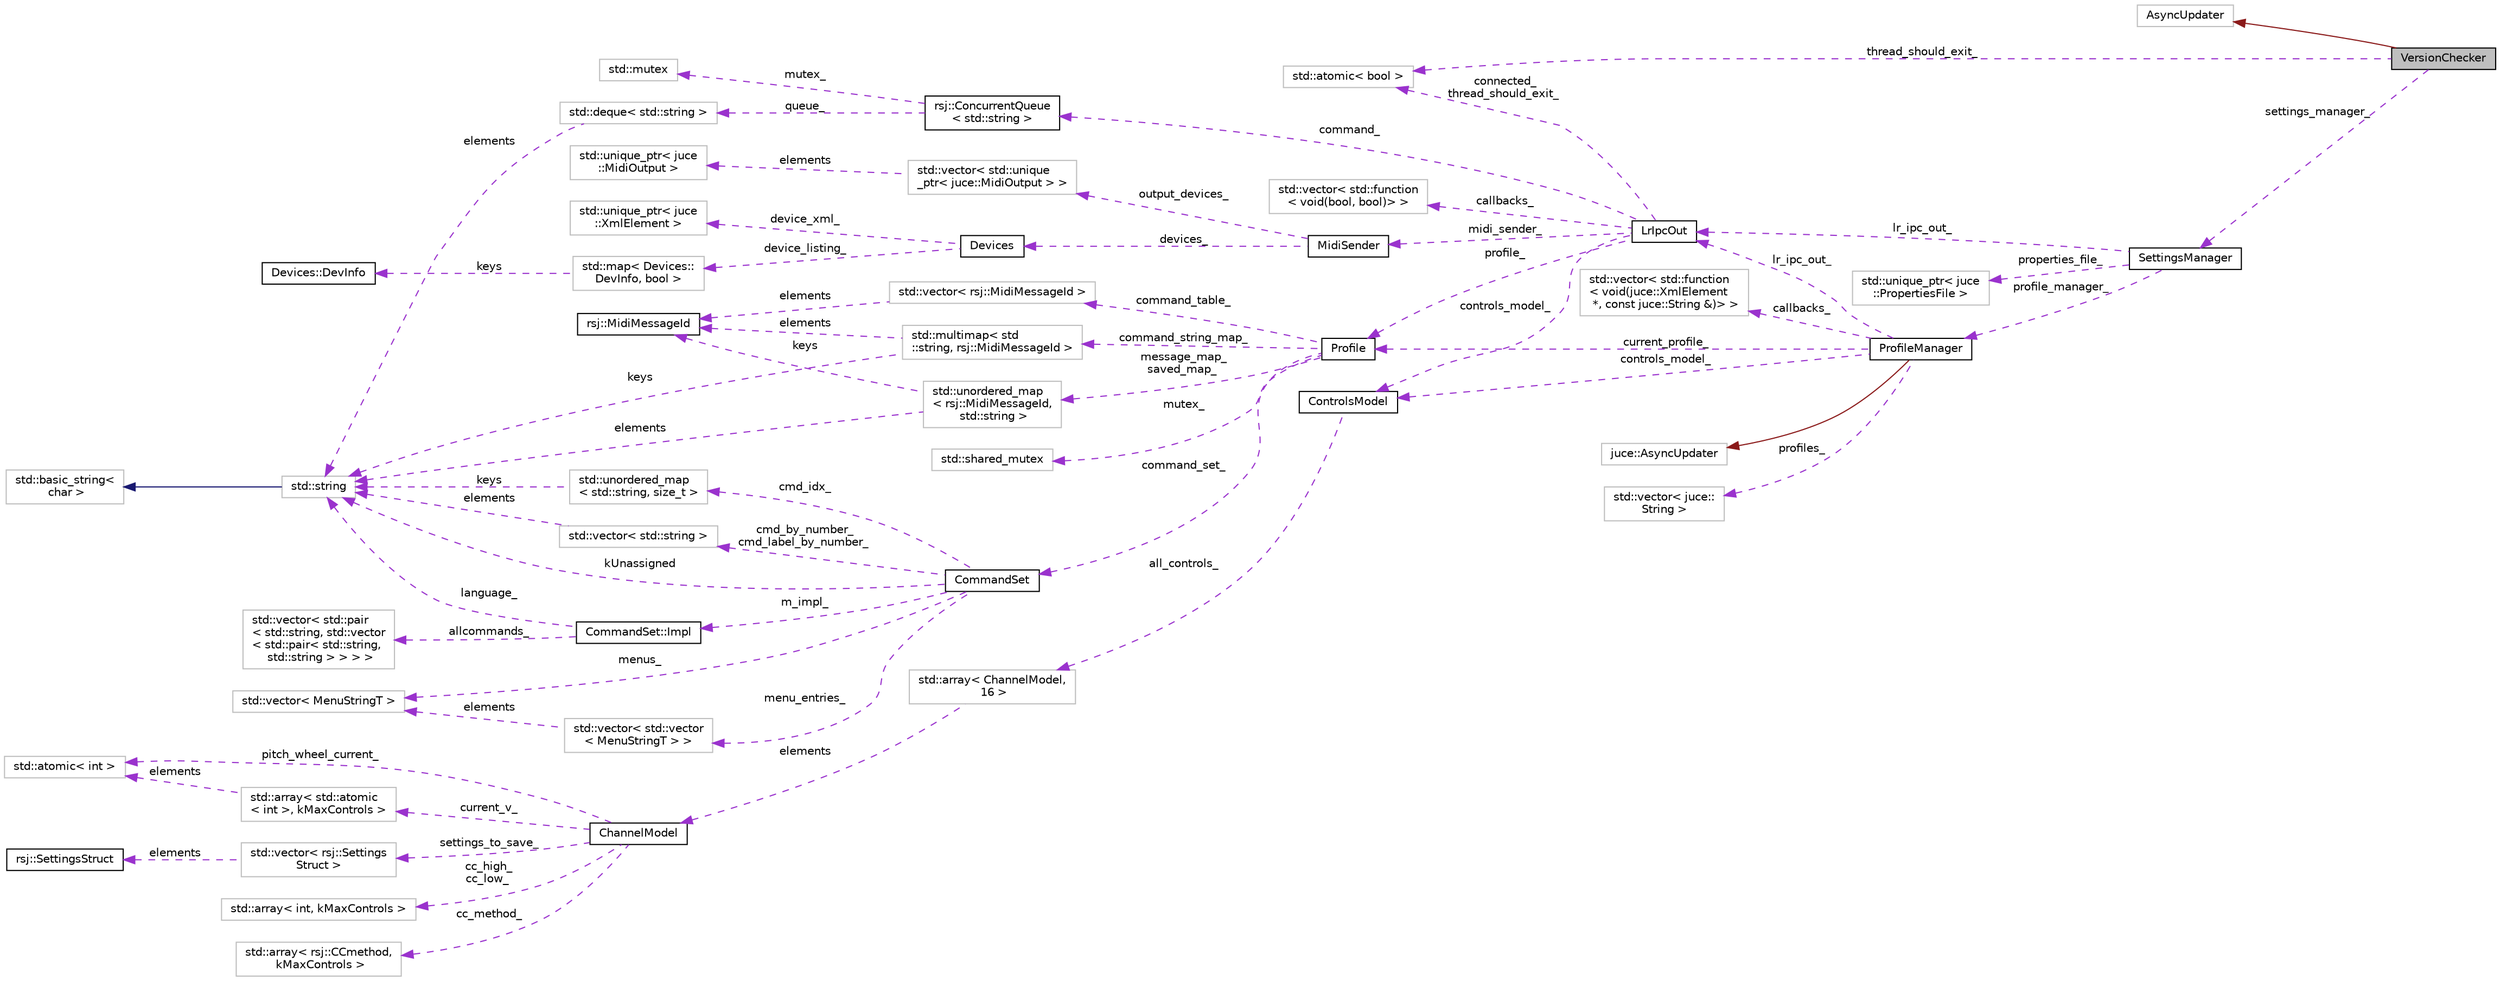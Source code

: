 digraph "VersionChecker"
{
 // INTERACTIVE_SVG=YES
 // LATEX_PDF_SIZE
  edge [fontname="Helvetica",fontsize="10",labelfontname="Helvetica",labelfontsize="10"];
  node [fontname="Helvetica",fontsize="10",shape=record];
  rankdir="LR";
  Node1 [label="VersionChecker",height=0.2,width=0.4,color="black", fillcolor="grey75", style="filled", fontcolor="black",tooltip=" "];
  Node2 -> Node1 [dir="back",color="firebrick4",fontsize="10",style="solid",fontname="Helvetica"];
  Node2 [label="AsyncUpdater",height=0.2,width=0.4,color="grey75", fillcolor="white", style="filled",tooltip=" "];
  Node3 -> Node1 [dir="back",color="darkorchid3",fontsize="10",style="dashed",label=" thread_should_exit_" ,fontname="Helvetica"];
  Node3 [label="std::atomic\< bool \>",height=0.2,width=0.4,color="grey75", fillcolor="white", style="filled",tooltip=" "];
  Node4 -> Node1 [dir="back",color="darkorchid3",fontsize="10",style="dashed",label=" settings_manager_" ,fontname="Helvetica"];
  Node4 [label="SettingsManager",height=0.2,width=0.4,color="black", fillcolor="white", style="filled",URL="$class_settings_manager.html",tooltip=" "];
  Node5 -> Node4 [dir="back",color="darkorchid3",fontsize="10",style="dashed",label=" profile_manager_" ,fontname="Helvetica"];
  Node5 [label="ProfileManager",height=0.2,width=0.4,color="black", fillcolor="white", style="filled",URL="$class_profile_manager.html",tooltip=" "];
  Node6 -> Node5 [dir="back",color="firebrick4",fontsize="10",style="solid",fontname="Helvetica"];
  Node6 [label="juce::AsyncUpdater",height=0.2,width=0.4,color="grey75", fillcolor="white", style="filled",tooltip=" "];
  Node7 -> Node5 [dir="back",color="darkorchid3",fontsize="10",style="dashed",label=" profiles_" ,fontname="Helvetica"];
  Node7 [label="std::vector\< juce::\lString \>",height=0.2,width=0.4,color="grey75", fillcolor="white", style="filled",tooltip=" "];
  Node8 -> Node5 [dir="back",color="darkorchid3",fontsize="10",style="dashed",label=" current_profile_" ,fontname="Helvetica"];
  Node8 [label="Profile",height=0.2,width=0.4,color="black", fillcolor="white", style="filled",URL="$class_profile.html",tooltip=" "];
  Node9 -> Node8 [dir="back",color="darkorchid3",fontsize="10",style="dashed",label=" command_set_" ,fontname="Helvetica"];
  Node9 [label="CommandSet",height=0.2,width=0.4,color="black", fillcolor="white", style="filled",URL="$class_command_set.html",tooltip=" "];
  Node10 -> Node9 [dir="back",color="darkorchid3",fontsize="10",style="dashed",label=" menu_entries_" ,fontname="Helvetica"];
  Node10 [label="std::vector\< std::vector\l\< MenuStringT \> \>",height=0.2,width=0.4,color="grey75", fillcolor="white", style="filled",tooltip=" "];
  Node11 -> Node10 [dir="back",color="darkorchid3",fontsize="10",style="dashed",label=" elements" ,fontname="Helvetica"];
  Node11 [label="std::vector\< MenuStringT \>",height=0.2,width=0.4,color="grey75", fillcolor="white", style="filled",tooltip=" "];
  Node12 -> Node9 [dir="back",color="darkorchid3",fontsize="10",style="dashed",label=" cmd_idx_" ,fontname="Helvetica"];
  Node12 [label="std::unordered_map\l\< std::string, size_t \>",height=0.2,width=0.4,color="grey75", fillcolor="white", style="filled",tooltip=" "];
  Node13 -> Node12 [dir="back",color="darkorchid3",fontsize="10",style="dashed",label=" keys" ,fontname="Helvetica"];
  Node13 [label="std::string",height=0.2,width=0.4,color="grey75", fillcolor="white", style="filled",tooltip="STL class."];
  Node14 -> Node13 [dir="back",color="midnightblue",fontsize="10",style="solid",fontname="Helvetica"];
  Node14 [label="std::basic_string\<\l char \>",height=0.2,width=0.4,color="grey75", fillcolor="white", style="filled",tooltip="STL class."];
  Node15 -> Node9 [dir="back",color="darkorchid3",fontsize="10",style="dashed",label=" m_impl_" ,fontname="Helvetica"];
  Node15 [label="CommandSet::Impl",height=0.2,width=0.4,color="black", fillcolor="white", style="filled",URL="$class_command_set_1_1_impl.html",tooltip=" "];
  Node16 -> Node15 [dir="back",color="darkorchid3",fontsize="10",style="dashed",label=" allcommands_" ,fontname="Helvetica"];
  Node16 [label="std::vector\< std::pair\l\< std::string, std::vector\l\< std::pair\< std::string,\l std::string \> \> \> \>",height=0.2,width=0.4,color="grey75", fillcolor="white", style="filled",tooltip=" "];
  Node13 -> Node15 [dir="back",color="darkorchid3",fontsize="10",style="dashed",label=" language_" ,fontname="Helvetica"];
  Node11 -> Node9 [dir="back",color="darkorchid3",fontsize="10",style="dashed",label=" menus_" ,fontname="Helvetica"];
  Node13 -> Node9 [dir="back",color="darkorchid3",fontsize="10",style="dashed",label=" kUnassigned" ,fontname="Helvetica"];
  Node17 -> Node9 [dir="back",color="darkorchid3",fontsize="10",style="dashed",label=" cmd_by_number_\ncmd_label_by_number_" ,fontname="Helvetica"];
  Node17 [label="std::vector\< std::string \>",height=0.2,width=0.4,color="grey75", fillcolor="white", style="filled",tooltip=" "];
  Node13 -> Node17 [dir="back",color="darkorchid3",fontsize="10",style="dashed",label=" elements" ,fontname="Helvetica"];
  Node18 -> Node8 [dir="back",color="darkorchid3",fontsize="10",style="dashed",label=" mutex_" ,fontname="Helvetica"];
  Node18 [label="std::shared_mutex",height=0.2,width=0.4,color="grey75", fillcolor="white", style="filled",tooltip="STL class."];
  Node19 -> Node8 [dir="back",color="darkorchid3",fontsize="10",style="dashed",label=" command_table_" ,fontname="Helvetica"];
  Node19 [label="std::vector\< rsj::MidiMessageId \>",height=0.2,width=0.4,color="grey75", fillcolor="white", style="filled",tooltip=" "];
  Node20 -> Node19 [dir="back",color="darkorchid3",fontsize="10",style="dashed",label=" elements" ,fontname="Helvetica"];
  Node20 [label="rsj::MidiMessageId",height=0.2,width=0.4,color="black", fillcolor="white", style="filled",URL="$structrsj_1_1_midi_message_id.html",tooltip=" "];
  Node21 -> Node8 [dir="back",color="darkorchid3",fontsize="10",style="dashed",label=" command_string_map_" ,fontname="Helvetica"];
  Node21 [label="std::multimap\< std\l::string, rsj::MidiMessageId \>",height=0.2,width=0.4,color="grey75", fillcolor="white", style="filled",tooltip=" "];
  Node20 -> Node21 [dir="back",color="darkorchid3",fontsize="10",style="dashed",label=" elements" ,fontname="Helvetica"];
  Node13 -> Node21 [dir="back",color="darkorchid3",fontsize="10",style="dashed",label=" keys" ,fontname="Helvetica"];
  Node22 -> Node8 [dir="back",color="darkorchid3",fontsize="10",style="dashed",label=" message_map_\nsaved_map_" ,fontname="Helvetica"];
  Node22 [label="std::unordered_map\l\< rsj::MidiMessageId,\l std::string \>",height=0.2,width=0.4,color="grey75", fillcolor="white", style="filled",tooltip=" "];
  Node20 -> Node22 [dir="back",color="darkorchid3",fontsize="10",style="dashed",label=" keys" ,fontname="Helvetica"];
  Node13 -> Node22 [dir="back",color="darkorchid3",fontsize="10",style="dashed",label=" elements" ,fontname="Helvetica"];
  Node23 -> Node5 [dir="back",color="darkorchid3",fontsize="10",style="dashed",label=" callbacks_" ,fontname="Helvetica"];
  Node23 [label="std::vector\< std::function\l\< void(juce::XmlElement\l *, const juce::String &)\> \>",height=0.2,width=0.4,color="grey75", fillcolor="white", style="filled",tooltip=" "];
  Node24 -> Node5 [dir="back",color="darkorchid3",fontsize="10",style="dashed",label=" controls_model_" ,fontname="Helvetica"];
  Node24 [label="ControlsModel",height=0.2,width=0.4,color="black", fillcolor="white", style="filled",URL="$class_controls_model.html",tooltip=" "];
  Node25 -> Node24 [dir="back",color="darkorchid3",fontsize="10",style="dashed",label=" all_controls_" ,fontname="Helvetica"];
  Node25 [label="std::array\< ChannelModel,\l 16 \>",height=0.2,width=0.4,color="grey75", fillcolor="white", style="filled",tooltip=" "];
  Node26 -> Node25 [dir="back",color="darkorchid3",fontsize="10",style="dashed",label=" elements" ,fontname="Helvetica"];
  Node26 [label="ChannelModel",height=0.2,width=0.4,color="black", fillcolor="white", style="filled",URL="$class_channel_model.html",tooltip=" "];
  Node27 -> Node26 [dir="back",color="darkorchid3",fontsize="10",style="dashed",label=" pitch_wheel_current_" ,fontname="Helvetica"];
  Node27 [label="std::atomic\< int \>",height=0.2,width=0.4,color="grey75", fillcolor="white", style="filled",tooltip=" "];
  Node28 -> Node26 [dir="back",color="darkorchid3",fontsize="10",style="dashed",label=" settings_to_save_" ,fontname="Helvetica"];
  Node28 [label="std::vector\< rsj::Settings\lStruct \>",height=0.2,width=0.4,color="grey75", fillcolor="white", style="filled",tooltip=" "];
  Node29 -> Node28 [dir="back",color="darkorchid3",fontsize="10",style="dashed",label=" elements" ,fontname="Helvetica"];
  Node29 [label="rsj::SettingsStruct",height=0.2,width=0.4,color="black", fillcolor="white", style="filled",URL="$structrsj_1_1_settings_struct.html",tooltip=" "];
  Node30 -> Node26 [dir="back",color="darkorchid3",fontsize="10",style="dashed",label=" current_v_" ,fontname="Helvetica"];
  Node30 [label="std::array\< std::atomic\l\< int \>, kMaxControls \>",height=0.2,width=0.4,color="grey75", fillcolor="white", style="filled",tooltip=" "];
  Node27 -> Node30 [dir="back",color="darkorchid3",fontsize="10",style="dashed",label=" elements" ,fontname="Helvetica"];
  Node31 -> Node26 [dir="back",color="darkorchid3",fontsize="10",style="dashed",label=" cc_high_\ncc_low_" ,fontname="Helvetica"];
  Node31 [label="std::array\< int, kMaxControls \>",height=0.2,width=0.4,color="grey75", fillcolor="white", style="filled",tooltip=" "];
  Node32 -> Node26 [dir="back",color="darkorchid3",fontsize="10",style="dashed",label=" cc_method_" ,fontname="Helvetica"];
  Node32 [label="std::array\< rsj::CCmethod,\l kMaxControls \>",height=0.2,width=0.4,color="grey75", fillcolor="white", style="filled",tooltip=" "];
  Node33 -> Node5 [dir="back",color="darkorchid3",fontsize="10",style="dashed",label=" lr_ipc_out_" ,fontname="Helvetica"];
  Node33 [label="LrIpcOut",height=0.2,width=0.4,color="black", fillcolor="white", style="filled",URL="$class_lr_ipc_out.html",tooltip=" "];
  Node34 -> Node33 [dir="back",color="darkorchid3",fontsize="10",style="dashed",label=" command_" ,fontname="Helvetica"];
  Node34 [label="rsj::ConcurrentQueue\l\< std::string \>",height=0.2,width=0.4,color="black", fillcolor="white", style="filled",URL="$classrsj_1_1_concurrent_queue.html",tooltip=" "];
  Node35 -> Node34 [dir="back",color="darkorchid3",fontsize="10",style="dashed",label=" mutex_" ,fontname="Helvetica"];
  Node35 [label="std::mutex",height=0.2,width=0.4,color="grey75", fillcolor="white", style="filled",tooltip="STL class."];
  Node36 -> Node34 [dir="back",color="darkorchid3",fontsize="10",style="dashed",label=" queue_" ,fontname="Helvetica"];
  Node36 [label="std::deque\< std::string \>",height=0.2,width=0.4,color="grey75", fillcolor="white", style="filled",tooltip=" "];
  Node13 -> Node36 [dir="back",color="darkorchid3",fontsize="10",style="dashed",label=" elements" ,fontname="Helvetica"];
  Node3 -> Node33 [dir="back",color="darkorchid3",fontsize="10",style="dashed",label=" connected_\nthread_should_exit_" ,fontname="Helvetica"];
  Node8 -> Node33 [dir="back",color="darkorchid3",fontsize="10",style="dashed",label=" profile_" ,fontname="Helvetica"];
  Node24 -> Node33 [dir="back",color="darkorchid3",fontsize="10",style="dashed",label=" controls_model_" ,fontname="Helvetica"];
  Node37 -> Node33 [dir="back",color="darkorchid3",fontsize="10",style="dashed",label=" callbacks_" ,fontname="Helvetica"];
  Node37 [label="std::vector\< std::function\l\< void(bool, bool)\> \>",height=0.2,width=0.4,color="grey75", fillcolor="white", style="filled",tooltip=" "];
  Node38 -> Node33 [dir="back",color="darkorchid3",fontsize="10",style="dashed",label=" midi_sender_" ,fontname="Helvetica"];
  Node38 [label="MidiSender",height=0.2,width=0.4,color="black", fillcolor="white", style="filled",URL="$class_midi_sender.html",tooltip=" "];
  Node39 -> Node38 [dir="back",color="darkorchid3",fontsize="10",style="dashed",label=" output_devices_" ,fontname="Helvetica"];
  Node39 [label="std::vector\< std::unique\l_ptr\< juce::MidiOutput \> \>",height=0.2,width=0.4,color="grey75", fillcolor="white", style="filled",tooltip=" "];
  Node40 -> Node39 [dir="back",color="darkorchid3",fontsize="10",style="dashed",label=" elements" ,fontname="Helvetica"];
  Node40 [label="std::unique_ptr\< juce\l::MidiOutput \>",height=0.2,width=0.4,color="grey75", fillcolor="white", style="filled",tooltip=" "];
  Node41 -> Node38 [dir="back",color="darkorchid3",fontsize="10",style="dashed",label=" devices_" ,fontname="Helvetica"];
  Node41 [label="Devices",height=0.2,width=0.4,color="black", fillcolor="white", style="filled",URL="$class_devices.html",tooltip=" "];
  Node42 -> Node41 [dir="back",color="darkorchid3",fontsize="10",style="dashed",label=" device_xml_" ,fontname="Helvetica"];
  Node42 [label="std::unique_ptr\< juce\l::XmlElement \>",height=0.2,width=0.4,color="grey75", fillcolor="white", style="filled",tooltip=" "];
  Node43 -> Node41 [dir="back",color="darkorchid3",fontsize="10",style="dashed",label=" device_listing_" ,fontname="Helvetica"];
  Node43 [label="std::map\< Devices::\lDevInfo, bool \>",height=0.2,width=0.4,color="grey75", fillcolor="white", style="filled",tooltip=" "];
  Node44 -> Node43 [dir="back",color="darkorchid3",fontsize="10",style="dashed",label=" keys" ,fontname="Helvetica"];
  Node44 [label="Devices::DevInfo",height=0.2,width=0.4,color="black", fillcolor="white", style="filled",URL="$struct_devices_1_1_dev_info.html",tooltip=" "];
  Node45 -> Node4 [dir="back",color="darkorchid3",fontsize="10",style="dashed",label=" properties_file_" ,fontname="Helvetica"];
  Node45 [label="std::unique_ptr\< juce\l::PropertiesFile \>",height=0.2,width=0.4,color="grey75", fillcolor="white", style="filled",tooltip=" "];
  Node33 -> Node4 [dir="back",color="darkorchid3",fontsize="10",style="dashed",label=" lr_ipc_out_" ,fontname="Helvetica"];
}
